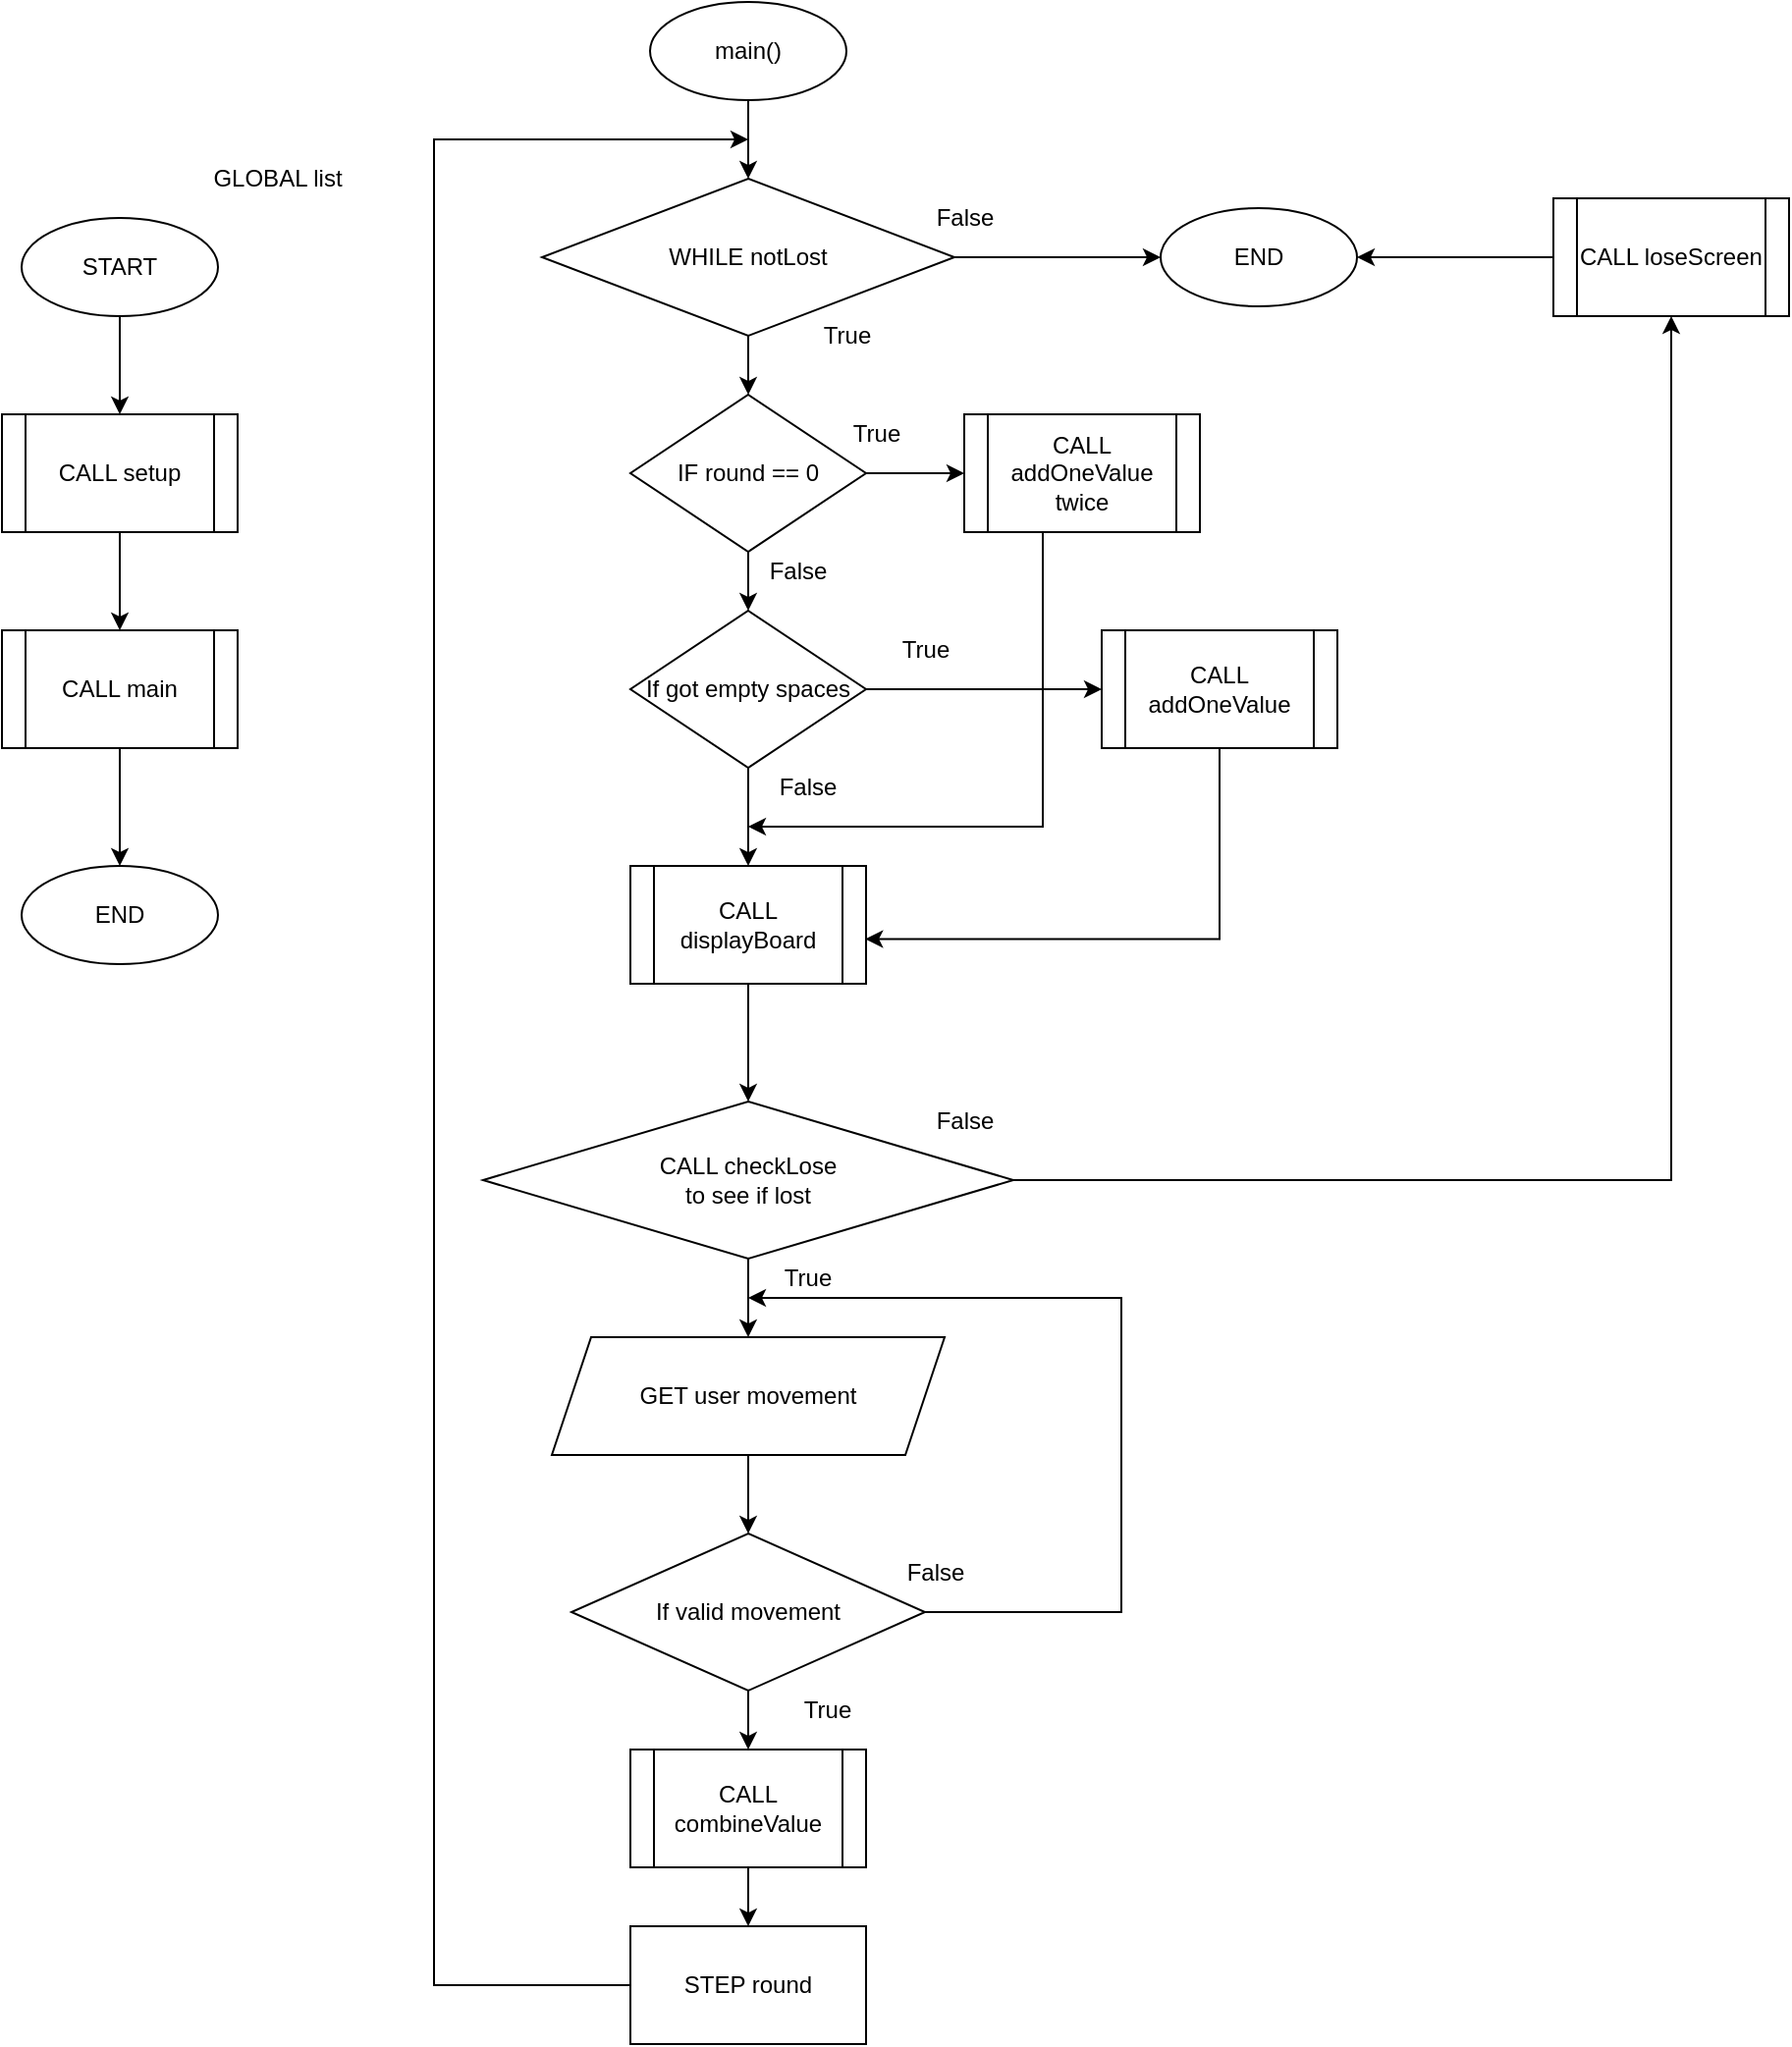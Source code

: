 <mxfile version="14.5.1" type="device"><diagram id="iQWDXPS1-eGeIElwR-YT" name="Page-1"><mxGraphModel dx="872" dy="1508" grid="1" gridSize="10" guides="1" tooltips="1" connect="1" arrows="1" fold="1" page="1" pageScale="1" pageWidth="850" pageHeight="1100" math="0" shadow="0"><root><mxCell id="0"/><mxCell id="1" parent="0"/><mxCell id="YPOR751l9Jz1uORi-KxP-7" style="edgeStyle=orthogonalEdgeStyle;rounded=0;orthogonalLoop=1;jettySize=auto;html=1;" parent="1" source="YPOR751l9Jz1uORi-KxP-1" target="YPOR751l9Jz1uORi-KxP-3" edge="1"><mxGeometry relative="1" as="geometry"/></mxCell><mxCell id="YPOR751l9Jz1uORi-KxP-1" value="START" style="ellipse;whiteSpace=wrap;html=1;" parent="1" vertex="1"><mxGeometry x="330" y="50" width="100" height="50" as="geometry"/></mxCell><mxCell id="YPOR751l9Jz1uORi-KxP-8" style="edgeStyle=orthogonalEdgeStyle;rounded=0;orthogonalLoop=1;jettySize=auto;html=1;" parent="1" source="YPOR751l9Jz1uORi-KxP-3" target="YPOR751l9Jz1uORi-KxP-4" edge="1"><mxGeometry relative="1" as="geometry"/></mxCell><mxCell id="YPOR751l9Jz1uORi-KxP-3" value="CALL setup" style="shape=process;whiteSpace=wrap;html=1;backgroundOutline=1;" parent="1" vertex="1"><mxGeometry x="320" y="150" width="120" height="60" as="geometry"/></mxCell><mxCell id="YPOR751l9Jz1uORi-KxP-9" style="edgeStyle=orthogonalEdgeStyle;rounded=0;orthogonalLoop=1;jettySize=auto;html=1;entryX=0.5;entryY=0;entryDx=0;entryDy=0;" parent="1" source="YPOR751l9Jz1uORi-KxP-4" target="YPOR751l9Jz1uORi-KxP-6" edge="1"><mxGeometry relative="1" as="geometry"/></mxCell><mxCell id="YPOR751l9Jz1uORi-KxP-4" value="CALL main" style="shape=process;whiteSpace=wrap;html=1;backgroundOutline=1;" parent="1" vertex="1"><mxGeometry x="320" y="260" width="120" height="60" as="geometry"/></mxCell><mxCell id="YPOR751l9Jz1uORi-KxP-5" value="GLOBAL list" style="text;html=1;align=center;verticalAlign=middle;resizable=0;points=[];autosize=1;" parent="1" vertex="1"><mxGeometry x="420" y="20" width="80" height="20" as="geometry"/></mxCell><mxCell id="YPOR751l9Jz1uORi-KxP-6" value="END" style="ellipse;whiteSpace=wrap;html=1;" parent="1" vertex="1"><mxGeometry x="330" y="380" width="100" height="50" as="geometry"/></mxCell><mxCell id="YPOR751l9Jz1uORi-KxP-42" style="edgeStyle=orthogonalEdgeStyle;rounded=0;orthogonalLoop=1;jettySize=auto;html=1;" parent="1" source="YPOR751l9Jz1uORi-KxP-11" target="YPOR751l9Jz1uORi-KxP-28" edge="1"><mxGeometry relative="1" as="geometry"/></mxCell><mxCell id="YPOR751l9Jz1uORi-KxP-11" value="main()" style="ellipse;whiteSpace=wrap;html=1;" parent="1" vertex="1"><mxGeometry x="650" y="-60" width="100" height="50" as="geometry"/></mxCell><mxCell id="YPOR751l9Jz1uORi-KxP-17" value="True" style="text;html=1;align=center;verticalAlign=middle;resizable=0;points=[];autosize=1;" parent="1" vertex="1"><mxGeometry x="770" y="260" width="40" height="20" as="geometry"/></mxCell><mxCell id="YPOR751l9Jz1uORi-KxP-18" value="False" style="text;html=1;align=center;verticalAlign=middle;resizable=0;points=[];autosize=1;" parent="1" vertex="1"><mxGeometry x="705" y="330" width="50" height="20" as="geometry"/></mxCell><mxCell id="YPOR751l9Jz1uORi-KxP-37" style="edgeStyle=orthogonalEdgeStyle;rounded=0;orthogonalLoop=1;jettySize=auto;html=1;" parent="1" source="YPOR751l9Jz1uORi-KxP-19" target="YPOR751l9Jz1uORi-KxP-20" edge="1"><mxGeometry relative="1" as="geometry"/></mxCell><mxCell id="YPOR751l9Jz1uORi-KxP-44" style="edgeStyle=orthogonalEdgeStyle;rounded=0;orthogonalLoop=1;jettySize=auto;html=1;entryX=0;entryY=0.5;entryDx=0;entryDy=0;" parent="1" source="YPOR751l9Jz1uORi-KxP-19" target="YPOR751l9Jz1uORi-KxP-21" edge="1"><mxGeometry relative="1" as="geometry"/></mxCell><mxCell id="YPOR751l9Jz1uORi-KxP-19" value="If got empty spaces" style="rhombus;whiteSpace=wrap;html=1;" parent="1" vertex="1"><mxGeometry x="640" y="250" width="120" height="80" as="geometry"/></mxCell><mxCell id="YPOR751l9Jz1uORi-KxP-38" style="edgeStyle=orthogonalEdgeStyle;rounded=0;orthogonalLoop=1;jettySize=auto;html=1;" parent="1" source="YPOR751l9Jz1uORi-KxP-20" target="YPOR751l9Jz1uORi-KxP-22" edge="1"><mxGeometry relative="1" as="geometry"/></mxCell><mxCell id="YPOR751l9Jz1uORi-KxP-20" value="CALL displayBoard" style="shape=process;whiteSpace=wrap;html=1;backgroundOutline=1;" parent="1" vertex="1"><mxGeometry x="640" y="380" width="120" height="60" as="geometry"/></mxCell><mxCell id="YPOR751l9Jz1uORi-KxP-45" style="edgeStyle=orthogonalEdgeStyle;rounded=0;orthogonalLoop=1;jettySize=auto;html=1;entryX=0.997;entryY=0.62;entryDx=0;entryDy=0;entryPerimeter=0;" parent="1" source="YPOR751l9Jz1uORi-KxP-21" target="YPOR751l9Jz1uORi-KxP-20" edge="1"><mxGeometry relative="1" as="geometry"><Array as="points"><mxPoint x="940" y="417"/></Array></mxGeometry></mxCell><mxCell id="YPOR751l9Jz1uORi-KxP-21" value="CALL addOneValue" style="shape=process;whiteSpace=wrap;html=1;backgroundOutline=1;" parent="1" vertex="1"><mxGeometry x="880" y="260" width="120" height="60" as="geometry"/></mxCell><mxCell id="YPOR751l9Jz1uORi-KxP-39" style="edgeStyle=orthogonalEdgeStyle;rounded=0;orthogonalLoop=1;jettySize=auto;html=1;" parent="1" source="YPOR751l9Jz1uORi-KxP-22" target="YPOR751l9Jz1uORi-KxP-25" edge="1"><mxGeometry relative="1" as="geometry"/></mxCell><mxCell id="YPOR751l9Jz1uORi-KxP-46" style="edgeStyle=orthogonalEdgeStyle;rounded=0;orthogonalLoop=1;jettySize=auto;html=1;entryX=0.5;entryY=1;entryDx=0;entryDy=0;" parent="1" source="YPOR751l9Jz1uORi-KxP-22" target="YPOR751l9Jz1uORi-KxP-32" edge="1"><mxGeometry relative="1" as="geometry"/></mxCell><mxCell id="YPOR751l9Jz1uORi-KxP-22" value="CALL checkLose&lt;br&gt;to see if lost" style="rhombus;whiteSpace=wrap;html=1;" parent="1" vertex="1"><mxGeometry x="565" y="500" width="270" height="80" as="geometry"/></mxCell><mxCell id="YPOR751l9Jz1uORi-KxP-23" value="False" style="text;html=1;align=center;verticalAlign=middle;resizable=0;points=[];autosize=1;" parent="1" vertex="1"><mxGeometry x="785" y="500" width="50" height="20" as="geometry"/></mxCell><mxCell id="YPOR751l9Jz1uORi-KxP-24" value="True" style="text;html=1;align=center;verticalAlign=middle;resizable=0;points=[];autosize=1;" parent="1" vertex="1"><mxGeometry x="710" y="580" width="40" height="20" as="geometry"/></mxCell><mxCell id="YPOR751l9Jz1uORi-KxP-49" style="edgeStyle=orthogonalEdgeStyle;rounded=0;orthogonalLoop=1;jettySize=auto;html=1;" parent="1" source="YPOR751l9Jz1uORi-KxP-25" target="YPOR751l9Jz1uORi-KxP-48" edge="1"><mxGeometry relative="1" as="geometry"/></mxCell><mxCell id="YPOR751l9Jz1uORi-KxP-25" value="GET user movement" style="shape=parallelogram;perimeter=parallelogramPerimeter;whiteSpace=wrap;html=1;fixedSize=1;" parent="1" vertex="1"><mxGeometry x="600" y="620" width="200" height="60" as="geometry"/></mxCell><mxCell id="YPOR751l9Jz1uORi-KxP-41" style="edgeStyle=orthogonalEdgeStyle;rounded=0;orthogonalLoop=1;jettySize=auto;html=1;entryX=0.5;entryY=0;entryDx=0;entryDy=0;" parent="1" source="YPOR751l9Jz1uORi-KxP-26" target="YPOR751l9Jz1uORi-KxP-27" edge="1"><mxGeometry relative="1" as="geometry"/></mxCell><mxCell id="YPOR751l9Jz1uORi-KxP-26" value="CALL combineValue" style="shape=process;whiteSpace=wrap;html=1;backgroundOutline=1;" parent="1" vertex="1"><mxGeometry x="640" y="830" width="120" height="60" as="geometry"/></mxCell><mxCell id="YPOR751l9Jz1uORi-KxP-43" style="edgeStyle=orthogonalEdgeStyle;rounded=0;orthogonalLoop=1;jettySize=auto;html=1;" parent="1" source="YPOR751l9Jz1uORi-KxP-27" edge="1"><mxGeometry relative="1" as="geometry"><mxPoint x="700" y="10" as="targetPoint"/><Array as="points"><mxPoint x="540" y="950"/><mxPoint x="540" y="10"/></Array></mxGeometry></mxCell><mxCell id="YPOR751l9Jz1uORi-KxP-27" value="STEP round" style="rounded=0;whiteSpace=wrap;html=1;" parent="1" vertex="1"><mxGeometry x="640" y="920" width="120" height="60" as="geometry"/></mxCell><mxCell id="YPOR751l9Jz1uORi-KxP-31" style="edgeStyle=orthogonalEdgeStyle;rounded=0;orthogonalLoop=1;jettySize=auto;html=1;entryX=0;entryY=0.5;entryDx=0;entryDy=0;" parent="1" source="YPOR751l9Jz1uORi-KxP-28" target="YPOR751l9Jz1uORi-KxP-33" edge="1"><mxGeometry relative="1" as="geometry"><mxPoint x="890" y="70" as="targetPoint"/></mxGeometry></mxCell><mxCell id="YPOR751l9Jz1uORi-KxP-35" style="edgeStyle=orthogonalEdgeStyle;rounded=0;orthogonalLoop=1;jettySize=auto;html=1;" parent="1" source="YPOR751l9Jz1uORi-KxP-28" edge="1"><mxGeometry relative="1" as="geometry"><mxPoint x="700.034" y="140.0" as="targetPoint"/></mxGeometry></mxCell><mxCell id="YPOR751l9Jz1uORi-KxP-28" value="WHILE notLost" style="rhombus;whiteSpace=wrap;html=1;" parent="1" vertex="1"><mxGeometry x="595" y="30" width="210" height="80" as="geometry"/></mxCell><mxCell id="YPOR751l9Jz1uORi-KxP-29" value="True" style="text;html=1;align=center;verticalAlign=middle;resizable=0;points=[];autosize=1;" parent="1" vertex="1"><mxGeometry x="730" y="100" width="40" height="20" as="geometry"/></mxCell><mxCell id="YPOR751l9Jz1uORi-KxP-30" value="False" style="text;html=1;align=center;verticalAlign=middle;resizable=0;points=[];autosize=1;" parent="1" vertex="1"><mxGeometry x="785" y="40" width="50" height="20" as="geometry"/></mxCell><mxCell id="YPOR751l9Jz1uORi-KxP-34" style="edgeStyle=orthogonalEdgeStyle;rounded=0;orthogonalLoop=1;jettySize=auto;html=1;entryX=1;entryY=0.5;entryDx=0;entryDy=0;" parent="1" source="YPOR751l9Jz1uORi-KxP-32" target="YPOR751l9Jz1uORi-KxP-33" edge="1"><mxGeometry relative="1" as="geometry"/></mxCell><mxCell id="YPOR751l9Jz1uORi-KxP-32" value="CALL loseScreen" style="shape=process;whiteSpace=wrap;html=1;backgroundOutline=1;" parent="1" vertex="1"><mxGeometry x="1110" y="40" width="120" height="60" as="geometry"/></mxCell><mxCell id="YPOR751l9Jz1uORi-KxP-33" value="END" style="ellipse;whiteSpace=wrap;html=1;" parent="1" vertex="1"><mxGeometry x="910" y="45" width="100" height="50" as="geometry"/></mxCell><mxCell id="YPOR751l9Jz1uORi-KxP-50" style="edgeStyle=orthogonalEdgeStyle;rounded=0;orthogonalLoop=1;jettySize=auto;html=1;" parent="1" source="YPOR751l9Jz1uORi-KxP-48" target="YPOR751l9Jz1uORi-KxP-26" edge="1"><mxGeometry relative="1" as="geometry"/></mxCell><mxCell id="YPOR751l9Jz1uORi-KxP-53" style="edgeStyle=orthogonalEdgeStyle;rounded=0;orthogonalLoop=1;jettySize=auto;html=1;entryX=-0.25;entryY=1;entryDx=0;entryDy=0;entryPerimeter=0;" parent="1" source="YPOR751l9Jz1uORi-KxP-48" target="YPOR751l9Jz1uORi-KxP-24" edge="1"><mxGeometry relative="1" as="geometry"><mxPoint x="700" y="590" as="targetPoint"/><Array as="points"><mxPoint x="890" y="760"/><mxPoint x="890" y="600"/></Array></mxGeometry></mxCell><mxCell id="YPOR751l9Jz1uORi-KxP-48" value="If valid movement" style="rhombus;whiteSpace=wrap;html=1;" parent="1" vertex="1"><mxGeometry x="610" y="720" width="180" height="80" as="geometry"/></mxCell><mxCell id="YPOR751l9Jz1uORi-KxP-51" value="True" style="text;html=1;align=center;verticalAlign=middle;resizable=0;points=[];autosize=1;" parent="1" vertex="1"><mxGeometry x="720" y="800" width="40" height="20" as="geometry"/></mxCell><mxCell id="YPOR751l9Jz1uORi-KxP-52" value="False" style="text;html=1;align=center;verticalAlign=middle;resizable=0;points=[];autosize=1;" parent="1" vertex="1"><mxGeometry x="770" y="730" width="50" height="20" as="geometry"/></mxCell><mxCell id="7wLni2r1KrU0xFYeWO6L-5" style="edgeStyle=orthogonalEdgeStyle;rounded=0;orthogonalLoop=1;jettySize=auto;html=1;entryX=0;entryY=0.5;entryDx=0;entryDy=0;" edge="1" parent="1" source="7wLni2r1KrU0xFYeWO6L-1" target="7wLni2r1KrU0xFYeWO6L-3"><mxGeometry relative="1" as="geometry"/></mxCell><mxCell id="7wLni2r1KrU0xFYeWO6L-8" style="edgeStyle=orthogonalEdgeStyle;rounded=0;orthogonalLoop=1;jettySize=auto;html=1;" edge="1" parent="1" source="7wLni2r1KrU0xFYeWO6L-1" target="YPOR751l9Jz1uORi-KxP-19"><mxGeometry relative="1" as="geometry"/></mxCell><mxCell id="7wLni2r1KrU0xFYeWO6L-1" value="IF round == 0" style="rhombus;whiteSpace=wrap;html=1;" vertex="1" parent="1"><mxGeometry x="640" y="140" width="120" height="80" as="geometry"/></mxCell><mxCell id="7wLni2r1KrU0xFYeWO6L-6" style="edgeStyle=orthogonalEdgeStyle;rounded=0;orthogonalLoop=1;jettySize=auto;html=1;" edge="1" parent="1" source="7wLni2r1KrU0xFYeWO6L-3"><mxGeometry relative="1" as="geometry"><mxPoint x="700" y="360" as="targetPoint"/><Array as="points"><mxPoint x="850" y="360"/></Array></mxGeometry></mxCell><mxCell id="7wLni2r1KrU0xFYeWO6L-3" value="CALL addOneValue twice" style="shape=process;whiteSpace=wrap;html=1;backgroundOutline=1;" vertex="1" parent="1"><mxGeometry x="810" y="150" width="120" height="60" as="geometry"/></mxCell><mxCell id="7wLni2r1KrU0xFYeWO6L-4" value="True" style="text;html=1;align=center;verticalAlign=middle;resizable=0;points=[];autosize=1;" vertex="1" parent="1"><mxGeometry x="745" y="150" width="40" height="20" as="geometry"/></mxCell><mxCell id="7wLni2r1KrU0xFYeWO6L-7" value="False" style="text;html=1;align=center;verticalAlign=middle;resizable=0;points=[];autosize=1;" vertex="1" parent="1"><mxGeometry x="700" y="220" width="50" height="20" as="geometry"/></mxCell></root></mxGraphModel></diagram></mxfile>